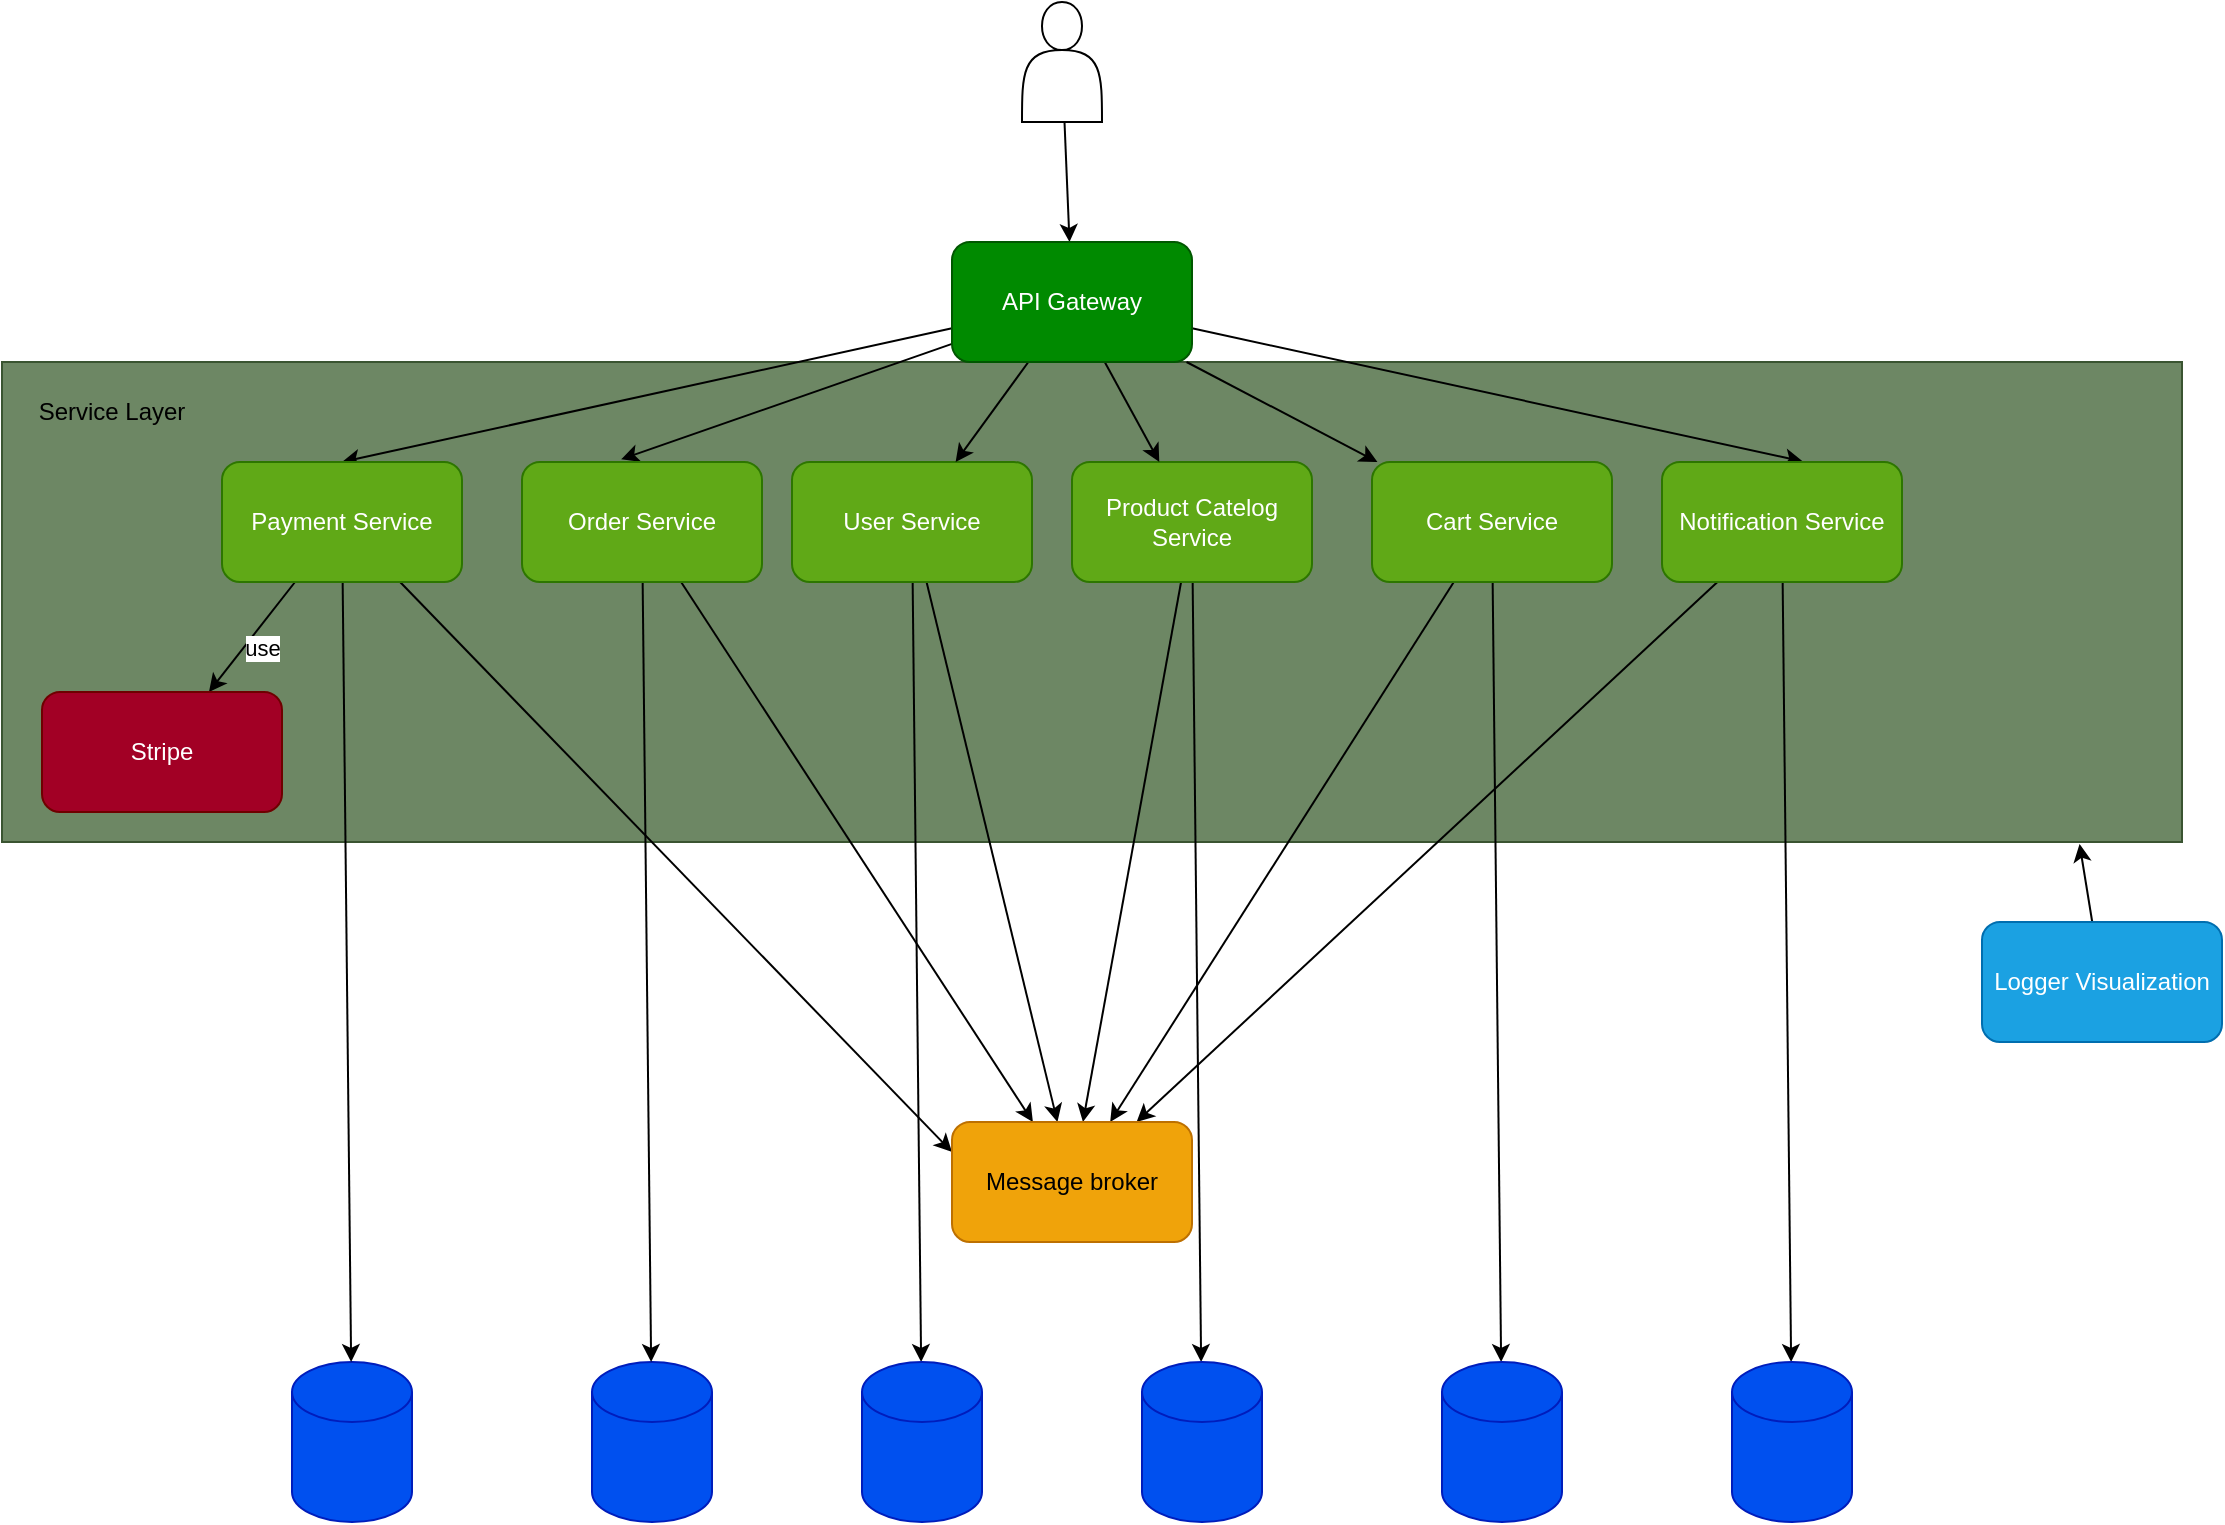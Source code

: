 <mxfile>
    <diagram id="XwPgV4urwvUP5Zz3agKf" name="Page-1">
        <mxGraphModel dx="2102" dy="611" grid="1" gridSize="10" guides="1" tooltips="1" connect="1" arrows="1" fold="1" page="1" pageScale="1" pageWidth="1100" pageHeight="850" math="0" shadow="0">
            <root>
                <mxCell id="0"/>
                <mxCell id="1" parent="0"/>
                <mxCell id="45" value="" style="rounded=0;whiteSpace=wrap;html=1;fillColor=#6d8764;fontColor=#ffffff;strokeColor=#3A5431;" vertex="1" parent="1">
                    <mxGeometry x="-180" y="200" width="1090" height="240" as="geometry"/>
                </mxCell>
                <mxCell id="9" style="edgeStyle=none;html=1;" edge="1" parent="1" source="2" target="8">
                    <mxGeometry relative="1" as="geometry"/>
                </mxCell>
                <mxCell id="2" value="" style="shape=actor;whiteSpace=wrap;html=1;" vertex="1" parent="1">
                    <mxGeometry x="330" y="20" width="40" height="60" as="geometry"/>
                </mxCell>
                <mxCell id="28" value="" style="edgeStyle=none;html=1;" edge="1" parent="1" source="3" target="15">
                    <mxGeometry relative="1" as="geometry"/>
                </mxCell>
                <mxCell id="36" style="edgeStyle=none;html=1;" edge="1" parent="1" source="3" target="35">
                    <mxGeometry relative="1" as="geometry"/>
                </mxCell>
                <mxCell id="3" value="User Service" style="rounded=1;whiteSpace=wrap;html=1;fillColor=#60a917;fontColor=#ffffff;strokeColor=#2D7600;" vertex="1" parent="1">
                    <mxGeometry x="215" y="250" width="120" height="60" as="geometry"/>
                </mxCell>
                <mxCell id="29" value="" style="edgeStyle=none;html=1;" edge="1" parent="1" source="4" target="24">
                    <mxGeometry relative="1" as="geometry"/>
                </mxCell>
                <mxCell id="37" style="edgeStyle=none;html=1;" edge="1" parent="1" source="4" target="35">
                    <mxGeometry relative="1" as="geometry"/>
                </mxCell>
                <mxCell id="4" value="Product Catelog Service" style="rounded=1;whiteSpace=wrap;html=1;fillColor=#60a917;fontColor=#ffffff;strokeColor=#2D7600;" vertex="1" parent="1">
                    <mxGeometry x="355" y="250" width="120" height="60" as="geometry"/>
                </mxCell>
                <mxCell id="30" value="" style="edgeStyle=none;html=1;" edge="1" parent="1" source="5" target="23">
                    <mxGeometry relative="1" as="geometry"/>
                </mxCell>
                <mxCell id="38" style="edgeStyle=none;html=1;" edge="1" parent="1" source="5" target="35">
                    <mxGeometry relative="1" as="geometry"/>
                </mxCell>
                <mxCell id="5" value="Cart Service" style="rounded=1;whiteSpace=wrap;html=1;fillColor=#60a917;fontColor=#ffffff;strokeColor=#2D7600;" vertex="1" parent="1">
                    <mxGeometry x="505" y="250" width="120" height="60" as="geometry"/>
                </mxCell>
                <mxCell id="10" style="edgeStyle=none;html=1;" edge="1" parent="1" source="8" target="4">
                    <mxGeometry relative="1" as="geometry"/>
                </mxCell>
                <mxCell id="11" style="edgeStyle=none;html=1;" edge="1" parent="1" source="8" target="3">
                    <mxGeometry relative="1" as="geometry"/>
                </mxCell>
                <mxCell id="12" style="edgeStyle=none;html=1;" edge="1" parent="1" source="8" target="5">
                    <mxGeometry relative="1" as="geometry"/>
                </mxCell>
                <mxCell id="19" style="edgeStyle=none;html=1;entryX=0.413;entryY=-0.022;entryDx=0;entryDy=0;entryPerimeter=0;" edge="1" parent="1" source="8" target="16">
                    <mxGeometry relative="1" as="geometry"/>
                </mxCell>
                <mxCell id="20" style="edgeStyle=none;html=1;entryX=0.587;entryY=-0.004;entryDx=0;entryDy=0;entryPerimeter=0;" edge="1" parent="1" source="8" target="18">
                    <mxGeometry relative="1" as="geometry"/>
                </mxCell>
                <mxCell id="21" style="edgeStyle=none;html=1;entryX=0.5;entryY=0;entryDx=0;entryDy=0;" edge="1" parent="1" source="8" target="17">
                    <mxGeometry relative="1" as="geometry"/>
                </mxCell>
                <mxCell id="8" value="API Gateway" style="rounded=1;whiteSpace=wrap;html=1;fillColor=#008a00;fontColor=#ffffff;strokeColor=#005700;" vertex="1" parent="1">
                    <mxGeometry x="295" y="140" width="120" height="60" as="geometry"/>
                </mxCell>
                <mxCell id="13" value="" style="shape=cylinder3;whiteSpace=wrap;html=1;boundedLbl=1;backgroundOutline=1;size=15;fillColor=#0050ef;fontColor=#ffffff;strokeColor=#001DBC;" vertex="1" parent="1">
                    <mxGeometry x="-35" y="700" width="60" height="80" as="geometry"/>
                </mxCell>
                <mxCell id="14" value="" style="shape=cylinder3;whiteSpace=wrap;html=1;boundedLbl=1;backgroundOutline=1;size=15;fillColor=#0050ef;fontColor=#ffffff;strokeColor=#001DBC;" vertex="1" parent="1">
                    <mxGeometry x="115" y="700" width="60" height="80" as="geometry"/>
                </mxCell>
                <mxCell id="15" value="" style="shape=cylinder3;whiteSpace=wrap;html=1;boundedLbl=1;backgroundOutline=1;size=15;fillColor=#0050ef;fontColor=#ffffff;strokeColor=#001DBC;" vertex="1" parent="1">
                    <mxGeometry x="250" y="700" width="60" height="80" as="geometry"/>
                </mxCell>
                <mxCell id="26" value="" style="edgeStyle=none;html=1;" edge="1" parent="1" source="16" target="14">
                    <mxGeometry relative="1" as="geometry"/>
                </mxCell>
                <mxCell id="40" style="edgeStyle=none;html=1;" edge="1" parent="1" source="16" target="35">
                    <mxGeometry relative="1" as="geometry"/>
                </mxCell>
                <mxCell id="16" value="Order Service" style="rounded=1;whiteSpace=wrap;html=1;fillColor=#60a917;fontColor=#ffffff;strokeColor=#2D7600;" vertex="1" parent="1">
                    <mxGeometry x="80" y="250" width="120" height="60" as="geometry"/>
                </mxCell>
                <mxCell id="22" style="edgeStyle=none;html=1;" edge="1" parent="1" source="17" target="13">
                    <mxGeometry relative="1" as="geometry"/>
                </mxCell>
                <mxCell id="33" style="edgeStyle=none;html=1;" edge="1" parent="1" source="17" target="32">
                    <mxGeometry relative="1" as="geometry"/>
                </mxCell>
                <mxCell id="34" value="use" style="edgeLabel;html=1;align=center;verticalAlign=middle;resizable=0;points=[];" vertex="1" connectable="0" parent="33">
                    <mxGeometry x="0.207" y="1" relative="1" as="geometry">
                        <mxPoint x="8" y="-1" as="offset"/>
                    </mxGeometry>
                </mxCell>
                <mxCell id="41" style="edgeStyle=none;html=1;entryX=0;entryY=0.25;entryDx=0;entryDy=0;" edge="1" parent="1" source="17" target="35">
                    <mxGeometry relative="1" as="geometry"/>
                </mxCell>
                <mxCell id="17" value="Payment Service" style="rounded=1;whiteSpace=wrap;html=1;fillColor=#60a917;fontColor=#ffffff;strokeColor=#2D7600;" vertex="1" parent="1">
                    <mxGeometry x="-70" y="250" width="120" height="60" as="geometry"/>
                </mxCell>
                <mxCell id="31" value="" style="edgeStyle=none;html=1;" edge="1" parent="1" source="18" target="25">
                    <mxGeometry relative="1" as="geometry"/>
                </mxCell>
                <mxCell id="39" style="edgeStyle=none;html=1;" edge="1" parent="1" source="18" target="35">
                    <mxGeometry relative="1" as="geometry"/>
                </mxCell>
                <mxCell id="18" value="Notification Service" style="rounded=1;whiteSpace=wrap;html=1;fillColor=#60a917;fontColor=#ffffff;strokeColor=#2D7600;" vertex="1" parent="1">
                    <mxGeometry x="650" y="250" width="120" height="60" as="geometry"/>
                </mxCell>
                <mxCell id="23" value="" style="shape=cylinder3;whiteSpace=wrap;html=1;boundedLbl=1;backgroundOutline=1;size=15;fillColor=#0050ef;fontColor=#ffffff;strokeColor=#001DBC;" vertex="1" parent="1">
                    <mxGeometry x="540" y="700" width="60" height="80" as="geometry"/>
                </mxCell>
                <mxCell id="24" value="" style="shape=cylinder3;whiteSpace=wrap;html=1;boundedLbl=1;backgroundOutline=1;size=15;fillColor=#0050ef;fontColor=#ffffff;strokeColor=#001DBC;" vertex="1" parent="1">
                    <mxGeometry x="390" y="700" width="60" height="80" as="geometry"/>
                </mxCell>
                <mxCell id="25" value="" style="shape=cylinder3;whiteSpace=wrap;html=1;boundedLbl=1;backgroundOutline=1;size=15;fillColor=#0050ef;fontColor=#ffffff;strokeColor=#001DBC;" vertex="1" parent="1">
                    <mxGeometry x="685" y="700" width="60" height="80" as="geometry"/>
                </mxCell>
                <mxCell id="32" value="Stripe" style="rounded=1;whiteSpace=wrap;html=1;fillColor=#a20025;fontColor=#ffffff;strokeColor=#6F0000;" vertex="1" parent="1">
                    <mxGeometry x="-160" y="365" width="120" height="60" as="geometry"/>
                </mxCell>
                <mxCell id="35" value="Message broker" style="rounded=1;whiteSpace=wrap;html=1;fillColor=#f0a30a;fontColor=#000000;strokeColor=#BD7000;" vertex="1" parent="1">
                    <mxGeometry x="295" y="580" width="120" height="60" as="geometry"/>
                </mxCell>
                <mxCell id="48" style="edgeStyle=none;jumpStyle=arc;html=1;entryX=0.953;entryY=1.004;entryDx=0;entryDy=0;entryPerimeter=0;" edge="1" parent="1" source="47" target="45">
                    <mxGeometry relative="1" as="geometry"/>
                </mxCell>
                <mxCell id="47" value="Logger Visualization" style="rounded=1;whiteSpace=wrap;html=1;fillColor=#1ba1e2;fontColor=#ffffff;strokeColor=#006EAF;" vertex="1" parent="1">
                    <mxGeometry x="810" y="480" width="120" height="60" as="geometry"/>
                </mxCell>
                <mxCell id="49" value="Service Layer" style="text;html=1;strokeColor=none;fillColor=none;align=center;verticalAlign=middle;whiteSpace=wrap;rounded=0;" vertex="1" parent="1">
                    <mxGeometry x="-170" y="210" width="90" height="30" as="geometry"/>
                </mxCell>
            </root>
        </mxGraphModel>
    </diagram>
</mxfile>